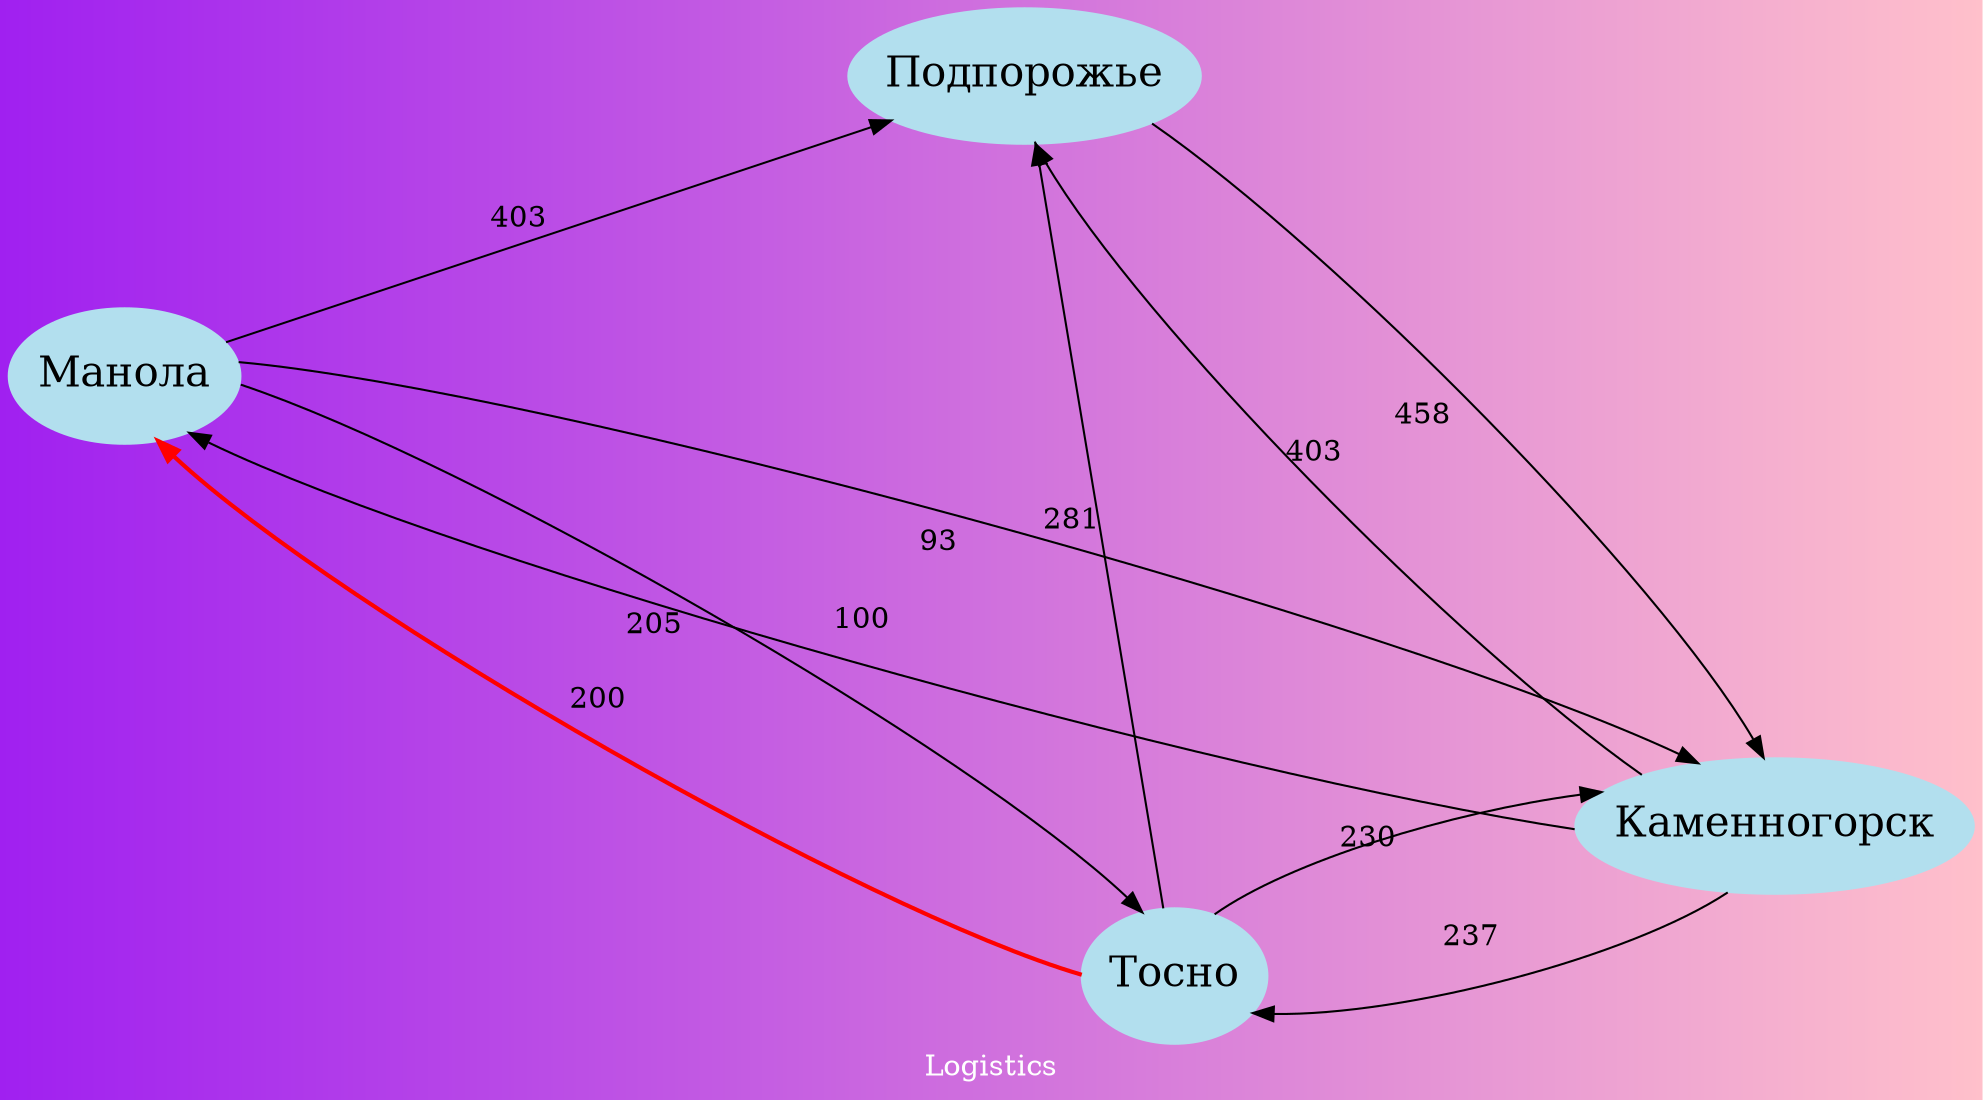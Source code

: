 // Logistics
digraph {
	graph [layout=neato size="100,100"]
	node [color=lightblue2 fontsize=20 height=0.9 style=filled weight=20]
	bgcolor="purple:pink" fontcolor=white label=Logistics nodesep=1.5 ranksep=1
	1 [label="Тосно" pos="9,2!"]
	2 [label="Манола" pos="2,6!"]
	3 [label="Подпорожье" pos="8,8!"]
	4 [label="Каменногорск" pos="13,3!"]
	1 -> 2 [label=200 color=red penwidth=2.0]
	2 -> 1 [label=205]
	2 -> 3 [label=403]
	1 -> 3 [label=281]
	2 -> 4 [label=93]
	4 -> 2 [label=100]
	1 -> 4 [label=230]
	4 -> 1 [label=237]
	3 -> 4 [label=458]
	4 -> 3 [label=403]
}
